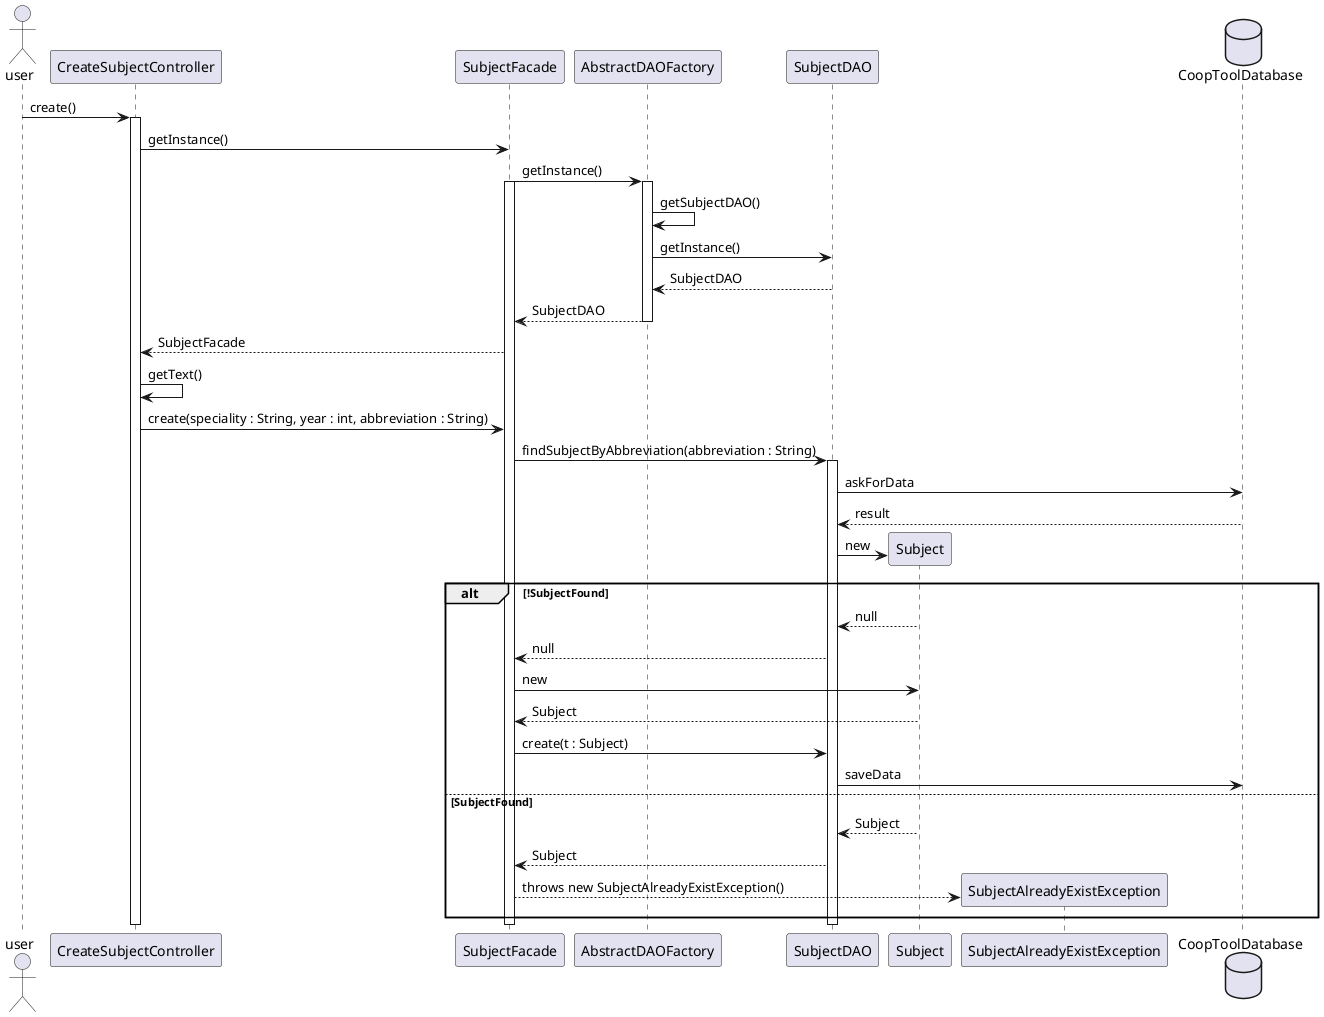 @startuml
actor user
participant CreateSubjectController
participant SubjectFacade
participant AbstractDAOFactory
participant SubjectDAO
participant Subject
participant SubjectAlreadyExistException
database CoopToolDatabase

user -> CreateSubjectController : create()
activate CreateSubjectController
CreateSubjectController -> SubjectFacade  : getInstance()
SubjectFacade -> AbstractDAOFactory : getInstance()
activate SubjectFacade
activate AbstractDAOFactory
AbstractDAOFactory -> AbstractDAOFactory : getSubjectDAO()
AbstractDAOFactory -> SubjectDAO : getInstance()
SubjectDAO --> AbstractDAOFactory : SubjectDAO
AbstractDAOFactory --> SubjectFacade : SubjectDAO
deactivate AbstractDAOFactory
SubjectFacade --> CreateSubjectController : SubjectFacade
CreateSubjectController -> CreateSubjectController : getText()

CreateSubjectController -> SubjectFacade : create(speciality : String, year : int, abbreviation : String)
SubjectFacade -> SubjectDAO : findSubjectByAbbreviation(abbreviation : String)
activate SubjectDAO
SubjectDAO -> CoopToolDatabase : askForData
CoopToolDatabase --> SubjectDAO : result
create Subject
SubjectDAO -> Subject: new

alt !SubjectFound
    Subject --> SubjectDAO : null
    SubjectDAO --> SubjectFacade : null
    SubjectFacade -> Subject : new
    Subject --> SubjectFacade : Subject
    SubjectFacade -> SubjectDAO : create(t : Subject)
    SubjectDAO -> CoopToolDatabase : saveData
else SubjectFound
    Subject --> SubjectDAO : Subject
    SubjectDAO --> SubjectFacade : Subject
    create SubjectAlreadyExistException
    SubjectFacade --> SubjectAlreadyExistException : throws new SubjectAlreadyExistException()
end

deactivate CreateSubjectController
deactivate SubjectFacade
deactivate SubjectDAO

@enduml